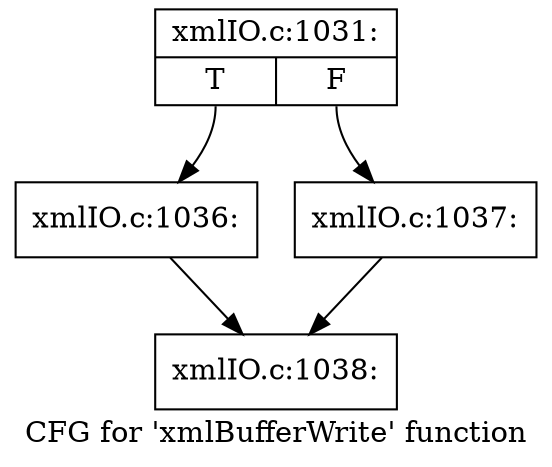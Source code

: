 digraph "CFG for 'xmlBufferWrite' function" {
	label="CFG for 'xmlBufferWrite' function";

	Node0x55ed348ca410 [shape=record,label="{xmlIO.c:1031:|{<s0>T|<s1>F}}"];
	Node0x55ed348ca410:s0 -> Node0x55ed348cd0c0;
	Node0x55ed348ca410:s1 -> Node0x55ed348cd110;
	Node0x55ed348cd0c0 [shape=record,label="{xmlIO.c:1036:}"];
	Node0x55ed348cd0c0 -> Node0x55ed348cb540;
	Node0x55ed348cd110 [shape=record,label="{xmlIO.c:1037:}"];
	Node0x55ed348cd110 -> Node0x55ed348cb540;
	Node0x55ed348cb540 [shape=record,label="{xmlIO.c:1038:}"];
}
